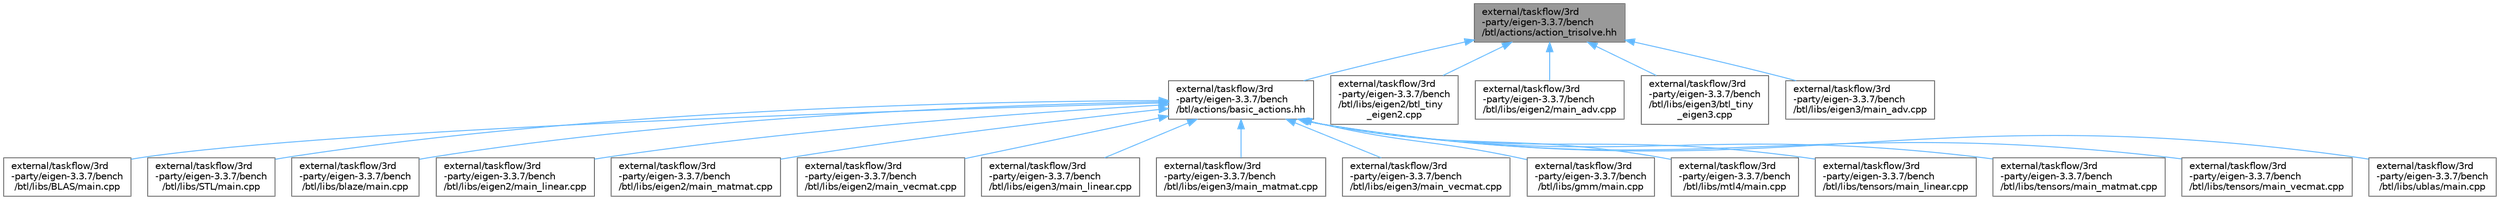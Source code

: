 digraph "external/taskflow/3rd-party/eigen-3.3.7/bench/btl/actions/action_trisolve.hh"
{
 // LATEX_PDF_SIZE
  bgcolor="transparent";
  edge [fontname=Helvetica,fontsize=10,labelfontname=Helvetica,labelfontsize=10];
  node [fontname=Helvetica,fontsize=10,shape=box,height=0.2,width=0.4];
  Node1 [id="Node000001",label="external/taskflow/3rd\l-party/eigen-3.3.7/bench\l/btl/actions/action_trisolve.hh",height=0.2,width=0.4,color="gray40", fillcolor="grey60", style="filled", fontcolor="black",tooltip=" "];
  Node1 -> Node2 [id="edge1_Node000001_Node000002",dir="back",color="steelblue1",style="solid",tooltip=" "];
  Node2 [id="Node000002",label="external/taskflow/3rd\l-party/eigen-3.3.7/bench\l/btl/actions/basic_actions.hh",height=0.2,width=0.4,color="grey40", fillcolor="white", style="filled",URL="$basic__actions_8hh.html",tooltip=" "];
  Node2 -> Node3 [id="edge2_Node000002_Node000003",dir="back",color="steelblue1",style="solid",tooltip=" "];
  Node3 [id="Node000003",label="external/taskflow/3rd\l-party/eigen-3.3.7/bench\l/btl/libs/BLAS/main.cpp",height=0.2,width=0.4,color="grey40", fillcolor="white", style="filled",URL="$external_2taskflow_23rd-party_2eigen-3_83_87_2bench_2btl_2libs_2_b_l_a_s_2main_8cpp.html",tooltip=" "];
  Node2 -> Node4 [id="edge3_Node000002_Node000004",dir="back",color="steelblue1",style="solid",tooltip=" "];
  Node4 [id="Node000004",label="external/taskflow/3rd\l-party/eigen-3.3.7/bench\l/btl/libs/STL/main.cpp",height=0.2,width=0.4,color="grey40", fillcolor="white", style="filled",URL="$external_2taskflow_23rd-party_2eigen-3_83_87_2bench_2btl_2libs_2_s_t_l_2main_8cpp.html",tooltip=" "];
  Node2 -> Node5 [id="edge4_Node000002_Node000005",dir="back",color="steelblue1",style="solid",tooltip=" "];
  Node5 [id="Node000005",label="external/taskflow/3rd\l-party/eigen-3.3.7/bench\l/btl/libs/blaze/main.cpp",height=0.2,width=0.4,color="grey40", fillcolor="white", style="filled",URL="$external_2taskflow_23rd-party_2eigen-3_83_87_2bench_2btl_2libs_2blaze_2main_8cpp.html",tooltip=" "];
  Node2 -> Node6 [id="edge5_Node000002_Node000006",dir="back",color="steelblue1",style="solid",tooltip=" "];
  Node6 [id="Node000006",label="external/taskflow/3rd\l-party/eigen-3.3.7/bench\l/btl/libs/eigen2/main_linear.cpp",height=0.2,width=0.4,color="grey40", fillcolor="white", style="filled",URL="$eigen2_2main__linear_8cpp.html",tooltip=" "];
  Node2 -> Node7 [id="edge6_Node000002_Node000007",dir="back",color="steelblue1",style="solid",tooltip=" "];
  Node7 [id="Node000007",label="external/taskflow/3rd\l-party/eigen-3.3.7/bench\l/btl/libs/eigen2/main_matmat.cpp",height=0.2,width=0.4,color="grey40", fillcolor="white", style="filled",URL="$eigen2_2main__matmat_8cpp.html",tooltip=" "];
  Node2 -> Node8 [id="edge7_Node000002_Node000008",dir="back",color="steelblue1",style="solid",tooltip=" "];
  Node8 [id="Node000008",label="external/taskflow/3rd\l-party/eigen-3.3.7/bench\l/btl/libs/eigen2/main_vecmat.cpp",height=0.2,width=0.4,color="grey40", fillcolor="white", style="filled",URL="$eigen2_2main__vecmat_8cpp.html",tooltip=" "];
  Node2 -> Node9 [id="edge8_Node000002_Node000009",dir="back",color="steelblue1",style="solid",tooltip=" "];
  Node9 [id="Node000009",label="external/taskflow/3rd\l-party/eigen-3.3.7/bench\l/btl/libs/eigen3/main_linear.cpp",height=0.2,width=0.4,color="grey40", fillcolor="white", style="filled",URL="$eigen3_2main__linear_8cpp.html",tooltip=" "];
  Node2 -> Node10 [id="edge9_Node000002_Node000010",dir="back",color="steelblue1",style="solid",tooltip=" "];
  Node10 [id="Node000010",label="external/taskflow/3rd\l-party/eigen-3.3.7/bench\l/btl/libs/eigen3/main_matmat.cpp",height=0.2,width=0.4,color="grey40", fillcolor="white", style="filled",URL="$eigen3_2main__matmat_8cpp.html",tooltip=" "];
  Node2 -> Node11 [id="edge10_Node000002_Node000011",dir="back",color="steelblue1",style="solid",tooltip=" "];
  Node11 [id="Node000011",label="external/taskflow/3rd\l-party/eigen-3.3.7/bench\l/btl/libs/eigen3/main_vecmat.cpp",height=0.2,width=0.4,color="grey40", fillcolor="white", style="filled",URL="$eigen3_2main__vecmat_8cpp.html",tooltip=" "];
  Node2 -> Node12 [id="edge11_Node000002_Node000012",dir="back",color="steelblue1",style="solid",tooltip=" "];
  Node12 [id="Node000012",label="external/taskflow/3rd\l-party/eigen-3.3.7/bench\l/btl/libs/gmm/main.cpp",height=0.2,width=0.4,color="grey40", fillcolor="white", style="filled",URL="$external_2taskflow_23rd-party_2eigen-3_83_87_2bench_2btl_2libs_2gmm_2main_8cpp.html",tooltip=" "];
  Node2 -> Node13 [id="edge12_Node000002_Node000013",dir="back",color="steelblue1",style="solid",tooltip=" "];
  Node13 [id="Node000013",label="external/taskflow/3rd\l-party/eigen-3.3.7/bench\l/btl/libs/mtl4/main.cpp",height=0.2,width=0.4,color="grey40", fillcolor="white", style="filled",URL="$external_2taskflow_23rd-party_2eigen-3_83_87_2bench_2btl_2libs_2mtl4_2main_8cpp.html",tooltip=" "];
  Node2 -> Node14 [id="edge13_Node000002_Node000014",dir="back",color="steelblue1",style="solid",tooltip=" "];
  Node14 [id="Node000014",label="external/taskflow/3rd\l-party/eigen-3.3.7/bench\l/btl/libs/tensors/main_linear.cpp",height=0.2,width=0.4,color="grey40", fillcolor="white", style="filled",URL="$tensors_2main__linear_8cpp.html",tooltip=" "];
  Node2 -> Node15 [id="edge14_Node000002_Node000015",dir="back",color="steelblue1",style="solid",tooltip=" "];
  Node15 [id="Node000015",label="external/taskflow/3rd\l-party/eigen-3.3.7/bench\l/btl/libs/tensors/main_matmat.cpp",height=0.2,width=0.4,color="grey40", fillcolor="white", style="filled",URL="$tensors_2main__matmat_8cpp.html",tooltip=" "];
  Node2 -> Node16 [id="edge15_Node000002_Node000016",dir="back",color="steelblue1",style="solid",tooltip=" "];
  Node16 [id="Node000016",label="external/taskflow/3rd\l-party/eigen-3.3.7/bench\l/btl/libs/tensors/main_vecmat.cpp",height=0.2,width=0.4,color="grey40", fillcolor="white", style="filled",URL="$tensors_2main__vecmat_8cpp.html",tooltip=" "];
  Node2 -> Node17 [id="edge16_Node000002_Node000017",dir="back",color="steelblue1",style="solid",tooltip=" "];
  Node17 [id="Node000017",label="external/taskflow/3rd\l-party/eigen-3.3.7/bench\l/btl/libs/ublas/main.cpp",height=0.2,width=0.4,color="grey40", fillcolor="white", style="filled",URL="$external_2taskflow_23rd-party_2eigen-3_83_87_2bench_2btl_2libs_2ublas_2main_8cpp.html",tooltip=" "];
  Node1 -> Node18 [id="edge17_Node000001_Node000018",dir="back",color="steelblue1",style="solid",tooltip=" "];
  Node18 [id="Node000018",label="external/taskflow/3rd\l-party/eigen-3.3.7/bench\l/btl/libs/eigen2/btl_tiny\l_eigen2.cpp",height=0.2,width=0.4,color="grey40", fillcolor="white", style="filled",URL="$btl__tiny__eigen2_8cpp.html",tooltip=" "];
  Node1 -> Node19 [id="edge18_Node000001_Node000019",dir="back",color="steelblue1",style="solid",tooltip=" "];
  Node19 [id="Node000019",label="external/taskflow/3rd\l-party/eigen-3.3.7/bench\l/btl/libs/eigen2/main_adv.cpp",height=0.2,width=0.4,color="grey40", fillcolor="white", style="filled",URL="$eigen2_2main__adv_8cpp.html",tooltip=" "];
  Node1 -> Node20 [id="edge19_Node000001_Node000020",dir="back",color="steelblue1",style="solid",tooltip=" "];
  Node20 [id="Node000020",label="external/taskflow/3rd\l-party/eigen-3.3.7/bench\l/btl/libs/eigen3/btl_tiny\l_eigen3.cpp",height=0.2,width=0.4,color="grey40", fillcolor="white", style="filled",URL="$btl__tiny__eigen3_8cpp.html",tooltip=" "];
  Node1 -> Node21 [id="edge20_Node000001_Node000021",dir="back",color="steelblue1",style="solid",tooltip=" "];
  Node21 [id="Node000021",label="external/taskflow/3rd\l-party/eigen-3.3.7/bench\l/btl/libs/eigen3/main_adv.cpp",height=0.2,width=0.4,color="grey40", fillcolor="white", style="filled",URL="$eigen3_2main__adv_8cpp.html",tooltip=" "];
}
